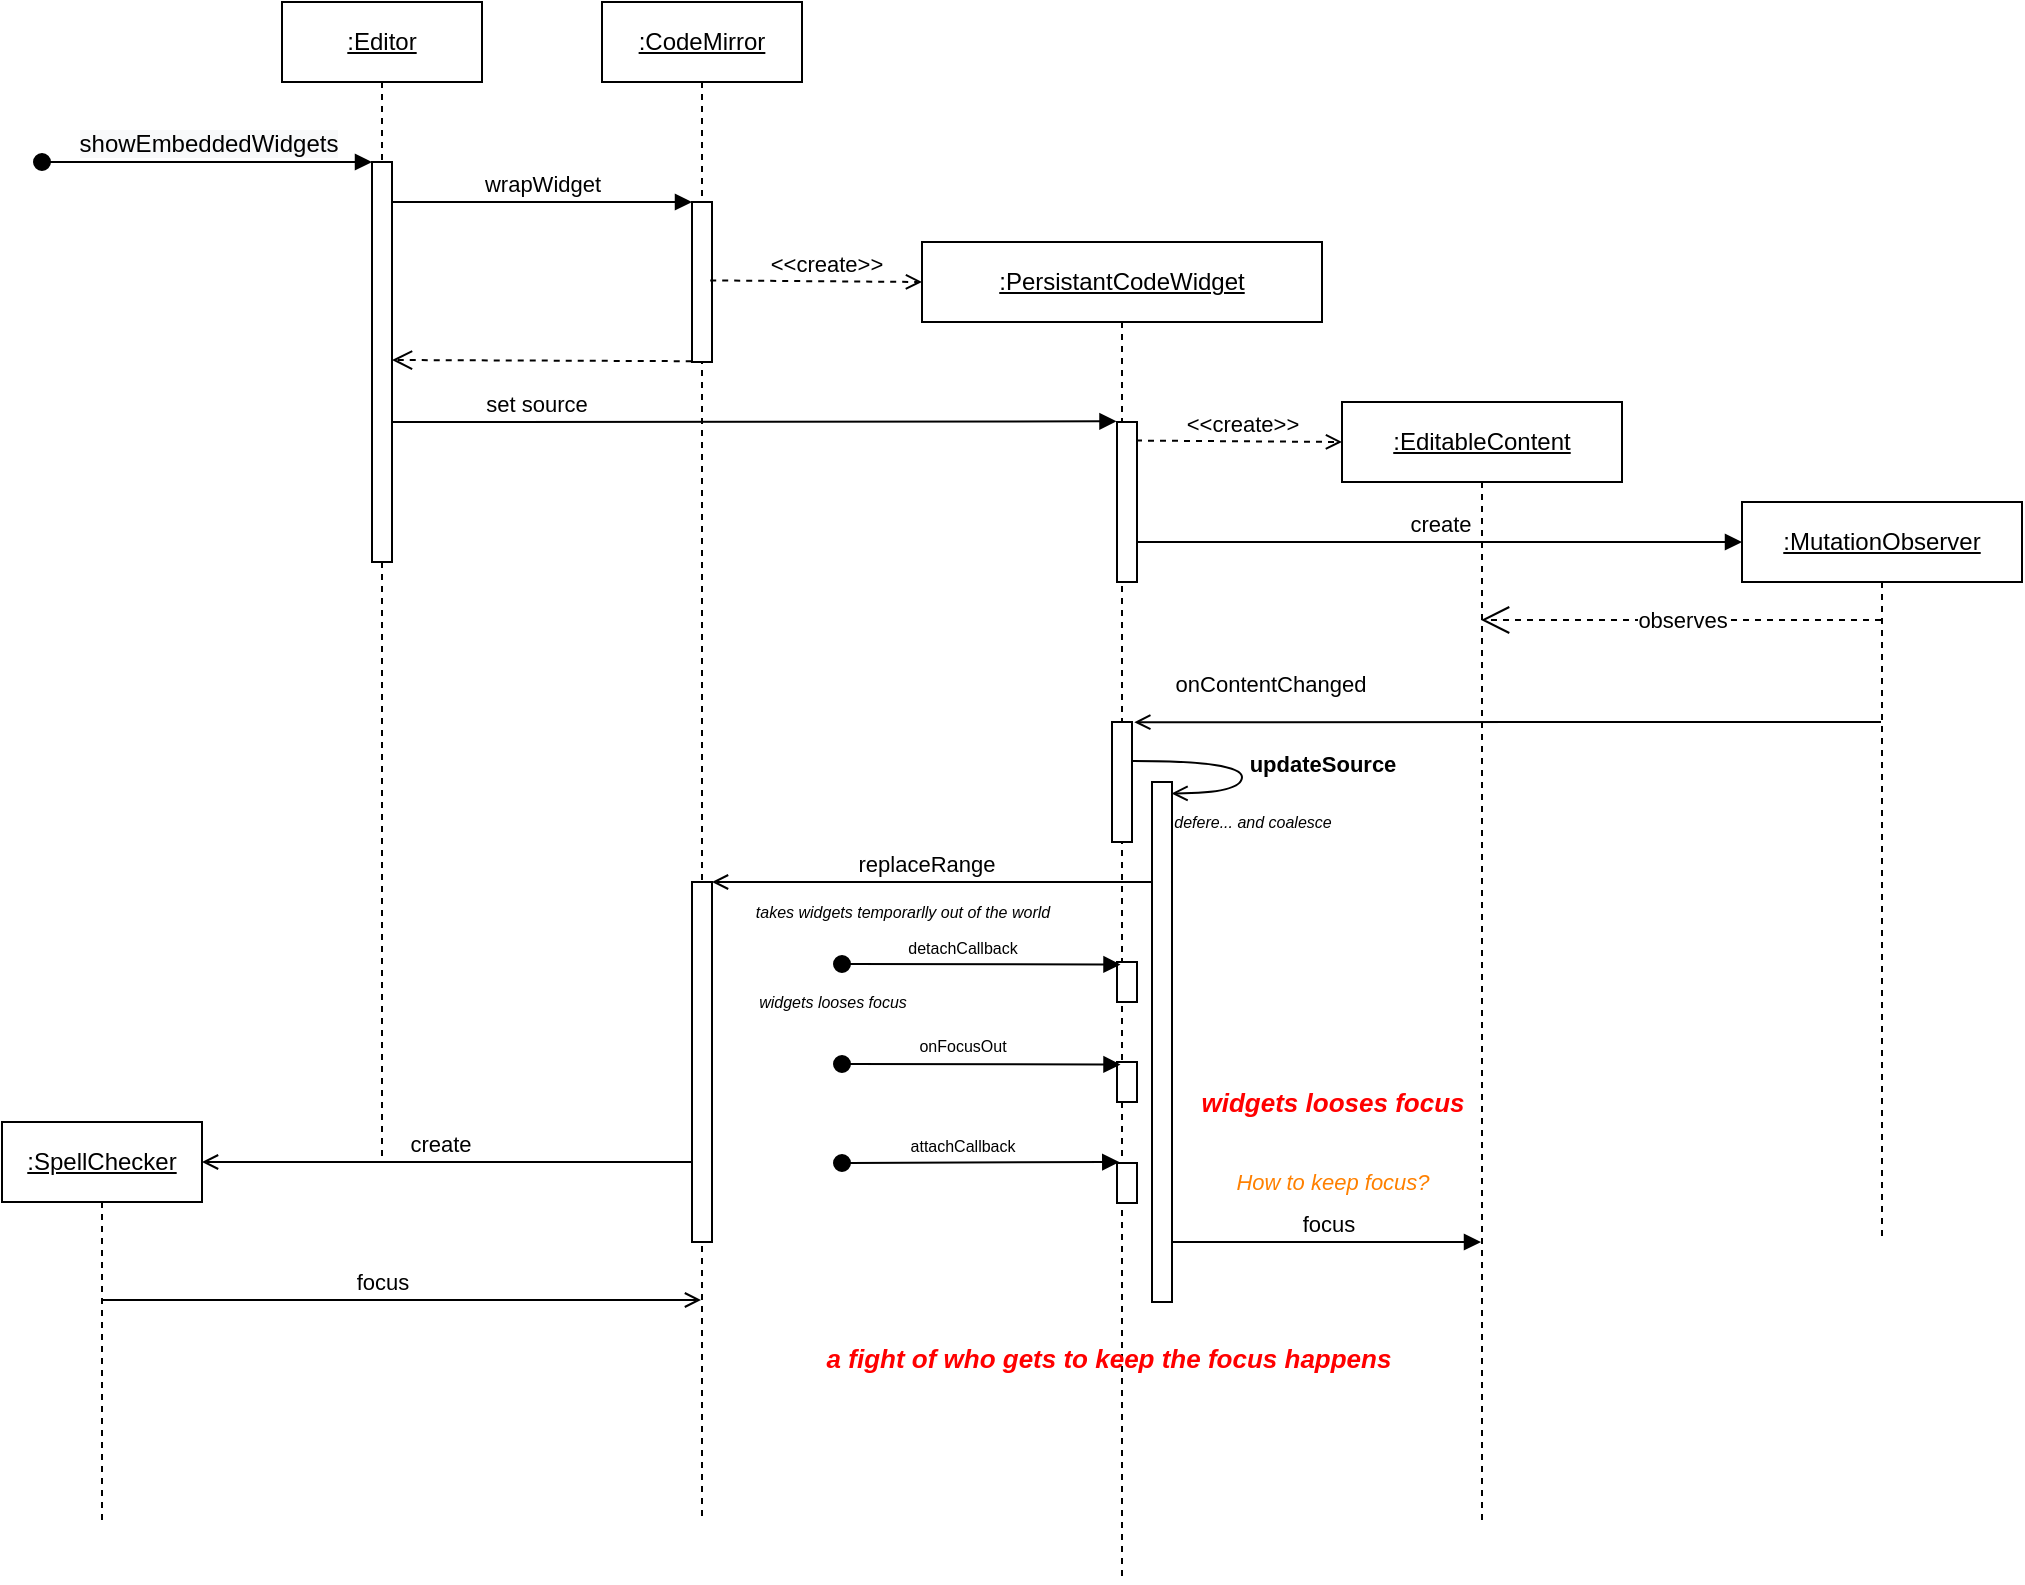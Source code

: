 <mxfile version="16.5.6" type="github">
  <diagram name="Page-1" id="97a40813-6b03-0c74-37c1-0168de264b11">
    <mxGraphModel dx="1382" dy="862" grid="1" gridSize="10" guides="1" tooltips="1" connect="1" arrows="1" fold="1" page="1" pageScale="1" pageWidth="1169" pageHeight="827" background="#ffffff" math="0" shadow="0">
      <root>
        <mxCell id="0" />
        <mxCell id="1" parent="0" />
        <mxCell id="WbxlEiBp3W8eN1Y5aDUV-1" value="&lt;u&gt;:CodeMirror&lt;/u&gt;" style="shape=umlLifeline;perimeter=lifelinePerimeter;whiteSpace=wrap;html=1;container=1;collapsible=0;recursiveResize=0;outlineConnect=0;" parent="1" vertex="1">
          <mxGeometry x="350" y="30" width="100" height="760" as="geometry" />
        </mxCell>
        <mxCell id="WbxlEiBp3W8eN1Y5aDUV-10" value="" style="html=1;points=[];perimeter=orthogonalPerimeter;" parent="WbxlEiBp3W8eN1Y5aDUV-1" vertex="1">
          <mxGeometry x="45" y="100" width="10" height="80" as="geometry" />
        </mxCell>
        <mxCell id="WbxlEiBp3W8eN1Y5aDUV-14" value="set source" style="html=1;verticalAlign=bottom;endArrow=block;rounded=0;entryX=-0.026;entryY=-0.004;entryDx=0;entryDy=0;entryPerimeter=0;" parent="WbxlEiBp3W8eN1Y5aDUV-1" target="WbxlEiBp3W8eN1Y5aDUV-4" edge="1">
          <mxGeometry x="-0.582" relative="1" as="geometry">
            <mxPoint x="-110" y="210" as="sourcePoint" />
            <mxPoint x="210" y="210" as="targetPoint" />
            <mxPoint as="offset" />
          </mxGeometry>
        </mxCell>
        <mxCell id="WbxlEiBp3W8eN1Y5aDUV-35" value="replaceRange" style="html=1;verticalAlign=bottom;endArrow=open;rounded=0;endFill=0;" parent="WbxlEiBp3W8eN1Y5aDUV-1" source="WbxlEiBp3W8eN1Y5aDUV-28" edge="1">
          <mxGeometry x="0.029" relative="1" as="geometry">
            <mxPoint x="228.37" y="440" as="sourcePoint" />
            <mxPoint x="55" y="440" as="targetPoint" />
            <Array as="points">
              <mxPoint x="128.87" y="440" />
            </Array>
            <mxPoint as="offset" />
          </mxGeometry>
        </mxCell>
        <mxCell id="WbxlEiBp3W8eN1Y5aDUV-2" value="&lt;u&gt;:PersistantCodeWidget&lt;/u&gt;" style="shape=umlLifeline;perimeter=lifelinePerimeter;whiteSpace=wrap;html=1;container=1;collapsible=0;recursiveResize=0;outlineConnect=0;size=40;" parent="1" vertex="1">
          <mxGeometry x="510" y="150" width="200" height="670" as="geometry" />
        </mxCell>
        <mxCell id="WbxlEiBp3W8eN1Y5aDUV-4" value="" style="html=1;points=[];perimeter=orthogonalPerimeter;" parent="WbxlEiBp3W8eN1Y5aDUV-2" vertex="1">
          <mxGeometry x="97.5" y="90" width="10" height="80" as="geometry" />
        </mxCell>
        <mxCell id="WbxlEiBp3W8eN1Y5aDUV-25" value="" style="html=1;points=[];perimeter=orthogonalPerimeter;" parent="WbxlEiBp3W8eN1Y5aDUV-2" vertex="1">
          <mxGeometry x="95" y="240" width="10" height="60" as="geometry" />
        </mxCell>
        <mxCell id="WbxlEiBp3W8eN1Y5aDUV-28" value="" style="html=1;points=[];perimeter=orthogonalPerimeter;" parent="WbxlEiBp3W8eN1Y5aDUV-2" vertex="1">
          <mxGeometry x="115" y="270" width="10" height="260" as="geometry" />
        </mxCell>
        <mxCell id="WbxlEiBp3W8eN1Y5aDUV-39" value="" style="html=1;points=[];perimeter=orthogonalPerimeter;" parent="WbxlEiBp3W8eN1Y5aDUV-2" vertex="1">
          <mxGeometry x="97.5" y="360" width="10" height="20" as="geometry" />
        </mxCell>
        <mxCell id="WbxlEiBp3W8eN1Y5aDUV-41" value="detachCallback" style="html=1;verticalAlign=bottom;startArrow=oval;startFill=1;endArrow=block;startSize=8;rounded=0;fontSize=8;curved=1;entryX=0.175;entryY=0.063;entryDx=0;entryDy=0;entryPerimeter=0;" parent="WbxlEiBp3W8eN1Y5aDUV-2" target="WbxlEiBp3W8eN1Y5aDUV-39" edge="1">
          <mxGeometry x="-0.138" width="60" relative="1" as="geometry">
            <mxPoint x="-40" y="361" as="sourcePoint" />
            <mxPoint x="75" y="362.64" as="targetPoint" />
            <mxPoint as="offset" />
          </mxGeometry>
        </mxCell>
        <mxCell id="WbxlEiBp3W8eN1Y5aDUV-42" value="" style="html=1;points=[];perimeter=orthogonalPerimeter;" parent="WbxlEiBp3W8eN1Y5aDUV-2" vertex="1">
          <mxGeometry x="97.5" y="460.5" width="10" height="20" as="geometry" />
        </mxCell>
        <mxCell id="WbxlEiBp3W8eN1Y5aDUV-43" value="attachCallback" style="html=1;verticalAlign=bottom;startArrow=oval;startFill=1;endArrow=block;startSize=8;rounded=0;fontSize=8;curved=1;entryX=0.113;entryY=-0.025;entryDx=0;entryDy=0;entryPerimeter=0;" parent="WbxlEiBp3W8eN1Y5aDUV-2" target="WbxlEiBp3W8eN1Y5aDUV-42" edge="1">
          <mxGeometry x="-0.13" width="60" relative="1" as="geometry">
            <mxPoint x="-40" y="460.5" as="sourcePoint" />
            <mxPoint x="90" y="460.5" as="targetPoint" />
            <mxPoint as="offset" />
          </mxGeometry>
        </mxCell>
        <mxCell id="WbxlEiBp3W8eN1Y5aDUV-46" value="" style="html=1;points=[];perimeter=orthogonalPerimeter;" parent="WbxlEiBp3W8eN1Y5aDUV-2" vertex="1">
          <mxGeometry x="97.5" y="410" width="10" height="20" as="geometry" />
        </mxCell>
        <mxCell id="WbxlEiBp3W8eN1Y5aDUV-47" value="onFocusOut" style="html=1;verticalAlign=bottom;startArrow=oval;startFill=1;endArrow=block;startSize=8;rounded=0;fontSize=8;curved=1;entryX=0.175;entryY=0.063;entryDx=0;entryDy=0;entryPerimeter=0;" parent="WbxlEiBp3W8eN1Y5aDUV-2" target="WbxlEiBp3W8eN1Y5aDUV-46" edge="1">
          <mxGeometry x="-0.138" y="1" width="60" relative="1" as="geometry">
            <mxPoint x="-40" y="411" as="sourcePoint" />
            <mxPoint x="-325" y="252.64" as="targetPoint" />
            <mxPoint as="offset" />
          </mxGeometry>
        </mxCell>
        <mxCell id="WbxlEiBp3W8eN1Y5aDUV-32" value="updateSource" style="html=1;verticalAlign=bottom;endArrow=open;rounded=0;edgeStyle=orthogonalEdgeStyle;curved=1;endFill=0;fontStyle=1;entryX=0.976;entryY=0.022;entryDx=0;entryDy=0;entryPerimeter=0;exitX=1.024;exitY=0.324;exitDx=0;exitDy=0;exitPerimeter=0;" parent="WbxlEiBp3W8eN1Y5aDUV-2" source="WbxlEiBp3W8eN1Y5aDUV-25" target="WbxlEiBp3W8eN1Y5aDUV-28" edge="1">
          <mxGeometry x="0.23" y="40" relative="1" as="geometry">
            <mxPoint x="115" y="253" as="sourcePoint" />
            <mxPoint x="135" y="272" as="targetPoint" />
            <Array as="points">
              <mxPoint x="160" y="259" />
              <mxPoint x="160" y="276" />
            </Array>
            <mxPoint as="offset" />
          </mxGeometry>
        </mxCell>
        <mxCell id="WbxlEiBp3W8eN1Y5aDUV-33" value="defere... and coalesce" style="text;html=1;align=center;verticalAlign=middle;resizable=0;points=[];autosize=1;strokeColor=none;fillColor=none;fontStyle=2;fontSize=8;" parent="WbxlEiBp3W8eN1Y5aDUV-2" vertex="1">
          <mxGeometry x="120" y="280" width="90" height="20" as="geometry" />
        </mxCell>
        <mxCell id="WbxlEiBp3W8eN1Y5aDUV-3" value="&lt;u&gt;:EditableContent&lt;/u&gt;" style="shape=umlLifeline;perimeter=lifelinePerimeter;whiteSpace=wrap;html=1;container=1;collapsible=0;recursiveResize=0;outlineConnect=0;" parent="1" vertex="1">
          <mxGeometry x="720" y="230" width="140" height="560" as="geometry" />
        </mxCell>
        <mxCell id="WbxlEiBp3W8eN1Y5aDUV-57" value="focus" style="html=1;verticalAlign=bottom;endArrow=block;rounded=0;" parent="WbxlEiBp3W8eN1Y5aDUV-3" target="WbxlEiBp3W8eN1Y5aDUV-3" edge="1">
          <mxGeometry relative="1" as="geometry">
            <mxPoint x="-85.0" y="420" as="sourcePoint" />
            <mxPoint x="217.5" y="420" as="targetPoint" />
          </mxGeometry>
        </mxCell>
        <mxCell id="WbxlEiBp3W8eN1Y5aDUV-50" value="widgets looses focus" style="text;html=1;align=center;verticalAlign=middle;resizable=0;points=[];autosize=1;strokeColor=none;fillColor=none;fontStyle=3;fontSize=13;fontColor=#FF0000;" parent="WbxlEiBp3W8eN1Y5aDUV-3" vertex="1">
          <mxGeometry x="-80" y="340" width="150" height="20" as="geometry" />
        </mxCell>
        <mxCell id="WbxlEiBp3W8eN1Y5aDUV-37" value="How to keep focus?" style="text;html=1;align=center;verticalAlign=middle;resizable=0;points=[];autosize=1;strokeColor=none;fillColor=none;fontStyle=2;fontSize=11;fontColor=#FF8000;" parent="WbxlEiBp3W8eN1Y5aDUV-3" vertex="1">
          <mxGeometry x="-60" y="380" width="110" height="20" as="geometry" />
        </mxCell>
        <mxCell id="WbxlEiBp3W8eN1Y5aDUV-5" value="&lt;u&gt;:Editor&lt;/u&gt;" style="shape=umlLifeline;perimeter=lifelinePerimeter;whiteSpace=wrap;html=1;container=1;collapsible=0;recursiveResize=0;outlineConnect=0;" parent="1" vertex="1">
          <mxGeometry x="190" y="30" width="100" height="580" as="geometry" />
        </mxCell>
        <mxCell id="WbxlEiBp3W8eN1Y5aDUV-8" value="" style="html=1;points=[];perimeter=orthogonalPerimeter;" parent="WbxlEiBp3W8eN1Y5aDUV-5" vertex="1">
          <mxGeometry x="45" y="80" width="10" height="200" as="geometry" />
        </mxCell>
        <mxCell id="WbxlEiBp3W8eN1Y5aDUV-9" value="&lt;span style=&quot;font-size: 12px ; text-align: left ; background-color: rgb(248 , 249 , 250)&quot;&gt;showEmbeddedWidgets&lt;/span&gt;" style="html=1;verticalAlign=bottom;startArrow=oval;endArrow=block;startSize=8;rounded=0;" parent="WbxlEiBp3W8eN1Y5aDUV-5" target="WbxlEiBp3W8eN1Y5aDUV-8" edge="1">
          <mxGeometry relative="1" as="geometry">
            <mxPoint x="-120" y="80" as="sourcePoint" />
          </mxGeometry>
        </mxCell>
        <mxCell id="WbxlEiBp3W8eN1Y5aDUV-11" value="wrapWidget" style="html=1;verticalAlign=bottom;endArrow=block;entryX=0;entryY=0;rounded=0;" parent="1" target="WbxlEiBp3W8eN1Y5aDUV-10" edge="1" source="WbxlEiBp3W8eN1Y5aDUV-8">
          <mxGeometry relative="1" as="geometry">
            <mxPoint x="250" y="130" as="sourcePoint" />
          </mxGeometry>
        </mxCell>
        <mxCell id="WbxlEiBp3W8eN1Y5aDUV-12" value="" style="html=1;verticalAlign=bottom;endArrow=open;dashed=1;endSize=8;exitX=-0.013;exitY=0.995;rounded=0;exitDx=0;exitDy=0;exitPerimeter=0;" parent="1" source="WbxlEiBp3W8eN1Y5aDUV-10" edge="1">
          <mxGeometry relative="1" as="geometry">
            <mxPoint x="245" y="209" as="targetPoint" />
          </mxGeometry>
        </mxCell>
        <mxCell id="WbxlEiBp3W8eN1Y5aDUV-13" value="&amp;lt;&amp;lt;create&amp;gt;&amp;gt;" style="html=1;verticalAlign=bottom;endArrow=open;rounded=0;dashed=1;endFill=0;exitX=0.91;exitY=0.49;exitDx=0;exitDy=0;exitPerimeter=0;" parent="1" edge="1" source="WbxlEiBp3W8eN1Y5aDUV-10">
          <mxGeometry x="0.091" relative="1" as="geometry">
            <mxPoint x="410" y="170" as="sourcePoint" />
            <mxPoint x="510" y="170" as="targetPoint" />
            <mxPoint as="offset" />
          </mxGeometry>
        </mxCell>
        <mxCell id="WbxlEiBp3W8eN1Y5aDUV-15" value="&amp;lt;&amp;lt;create&amp;gt;&amp;gt;" style="html=1;verticalAlign=bottom;endArrow=open;rounded=0;exitX=0.95;exitY=0.116;exitDx=0;exitDy=0;exitPerimeter=0;dashed=1;endFill=0;" parent="1" source="WbxlEiBp3W8eN1Y5aDUV-4" edge="1">
          <mxGeometry x="0.029" relative="1" as="geometry">
            <mxPoint x="580" y="250" as="sourcePoint" />
            <mxPoint x="720" y="250" as="targetPoint" />
            <mxPoint as="offset" />
          </mxGeometry>
        </mxCell>
        <mxCell id="WbxlEiBp3W8eN1Y5aDUV-19" value="&lt;u&gt;:MutationObserver&lt;/u&gt;" style="shape=umlLifeline;perimeter=lifelinePerimeter;whiteSpace=wrap;html=1;container=1;collapsible=0;recursiveResize=0;outlineConnect=0;" parent="1" vertex="1">
          <mxGeometry x="920" y="280" width="140" height="370" as="geometry" />
        </mxCell>
        <mxCell id="WbxlEiBp3W8eN1Y5aDUV-20" value="create" style="html=1;verticalAlign=bottom;endArrow=block;rounded=0;" parent="1" source="WbxlEiBp3W8eN1Y5aDUV-4" edge="1">
          <mxGeometry relative="1" as="geometry">
            <mxPoint x="620" y="300" as="sourcePoint" />
            <mxPoint x="920" y="300" as="targetPoint" />
          </mxGeometry>
        </mxCell>
        <mxCell id="WbxlEiBp3W8eN1Y5aDUV-22" value="observes" style="endArrow=open;endSize=12;dashed=1;html=1;rounded=0;" parent="1" edge="1">
          <mxGeometry x="-0.005" width="160" relative="1" as="geometry">
            <mxPoint x="989.5" y="339" as="sourcePoint" />
            <mxPoint x="789.548" y="339" as="targetPoint" />
            <Array as="points">
              <mxPoint x="900" y="339" />
            </Array>
            <mxPoint as="offset" />
          </mxGeometry>
        </mxCell>
        <mxCell id="WbxlEiBp3W8eN1Y5aDUV-27" value="onContentChanged" style="html=1;verticalAlign=bottom;endArrow=open;rounded=0;endFill=0;entryX=1.113;entryY=0.002;entryDx=0;entryDy=0;entryPerimeter=0;" parent="1" source="WbxlEiBp3W8eN1Y5aDUV-19" target="WbxlEiBp3W8eN1Y5aDUV-25" edge="1">
          <mxGeometry x="0.634" y="-10" relative="1" as="geometry">
            <mxPoint x="640" y="439" as="sourcePoint" />
            <mxPoint x="582" y="391" as="targetPoint" />
            <Array as="points">
              <mxPoint x="890" y="390" />
            </Array>
            <mxPoint as="offset" />
          </mxGeometry>
        </mxCell>
        <mxCell id="WbxlEiBp3W8eN1Y5aDUV-30" value="&lt;span style=&quot;color: rgba(0 , 0 , 0 , 0) ; font-family: monospace ; font-size: 0px&quot;&gt;%3CmxGraphModel%3E%3Croot%3E%3CmxCell%20id%3D%220%22%2F%3E%3CmxCell%20id%3D%221%22%20parent%3D%220%22%2F%3E%3CmxCell%20id%3D%222%22%20value%3D%22create%22%20style%3D%22html%3D1%3BverticalAlign%3Dbottom%3BendArrow%3Dblock%3Brounded%3D0%3B%22%20edge%3D%221%22%20parent%3D%221%22%3E%3CmxGeometry%20relative%3D%221%22%20as%3D%22geometry%22%3E%3CmxPoint%20x%3D%22470%22%20y%3D%22310%22%20as%3D%22sourcePoint%22%2F%3E%3CmxPoint%20x%3D%22810%22%20y%3D%22310%22%20as%3D%22targetPoint%22%2F%3E%3C%2FmxGeometry%3E%3C%2FmxCell%3E%3C%2Froot%3E%3C%2FmxGraphModel%3E&lt;/span&gt;" style="text;html=1;align=center;verticalAlign=middle;resizable=0;points=[];autosize=1;strokeColor=none;fillColor=none;" parent="1" vertex="1">
          <mxGeometry x="635" y="400" width="20" height="20" as="geometry" />
        </mxCell>
        <mxCell id="WbxlEiBp3W8eN1Y5aDUV-34" value="" style="html=1;points=[];perimeter=orthogonalPerimeter;" parent="1" vertex="1">
          <mxGeometry x="395" y="470" width="10" height="180" as="geometry" />
        </mxCell>
        <mxCell id="WbxlEiBp3W8eN1Y5aDUV-44" value="takes widgets temporarlly out of the world" style="text;html=1;align=center;verticalAlign=middle;resizable=0;points=[];autosize=1;strokeColor=none;fillColor=none;fontStyle=2;fontSize=8;" parent="1" vertex="1">
          <mxGeometry x="420" y="475" width="160" height="20" as="geometry" />
        </mxCell>
        <mxCell id="WbxlEiBp3W8eN1Y5aDUV-45" value="widgets looses focus" style="text;html=1;align=center;verticalAlign=middle;resizable=0;points=[];autosize=1;strokeColor=none;fillColor=none;fontStyle=2;fontSize=8;" parent="1" vertex="1">
          <mxGeometry x="420" y="520" width="90" height="20" as="geometry" />
        </mxCell>
        <mxCell id="WbxlEiBp3W8eN1Y5aDUV-51" value="&lt;u&gt;:SpellChecker&lt;/u&gt;" style="shape=umlLifeline;perimeter=lifelinePerimeter;whiteSpace=wrap;html=1;container=1;collapsible=0;recursiveResize=0;outlineConnect=0;" parent="1" vertex="1">
          <mxGeometry x="50" y="590" width="100" height="200" as="geometry" />
        </mxCell>
        <mxCell id="WbxlEiBp3W8eN1Y5aDUV-55" value="create" style="html=1;verticalAlign=bottom;endArrow=open;rounded=0;endFill=0;" parent="1" source="WbxlEiBp3W8eN1Y5aDUV-34" edge="1">
          <mxGeometry x="0.029" relative="1" as="geometry">
            <mxPoint x="370" y="610" as="sourcePoint" />
            <mxPoint x="150" y="610" as="targetPoint" />
            <Array as="points">
              <mxPoint x="223.87" y="610" />
            </Array>
            <mxPoint as="offset" />
          </mxGeometry>
        </mxCell>
        <mxCell id="WbxlEiBp3W8eN1Y5aDUV-58" value="focus" style="html=1;verticalAlign=bottom;endArrow=open;rounded=0;endFill=0;" parent="1" edge="1">
          <mxGeometry x="0.374" relative="1" as="geometry">
            <mxPoint x="310" y="679.0" as="sourcePoint" />
            <mxPoint x="399.5" y="679.0" as="targetPoint" />
            <Array as="points">
              <mxPoint x="100" y="679" />
            </Array>
            <mxPoint as="offset" />
          </mxGeometry>
        </mxCell>
        <mxCell id="WbxlEiBp3W8eN1Y5aDUV-60" value="a fight of who gets to keep the focus happens" style="text;html=1;align=center;verticalAlign=middle;resizable=0;points=[];autosize=1;strokeColor=none;fillColor=none;fontStyle=3;fontSize=13;fontColor=#FF0000;" parent="1" vertex="1">
          <mxGeometry x="453" y="698" width="300" height="20" as="geometry" />
        </mxCell>
      </root>
    </mxGraphModel>
  </diagram>
</mxfile>
